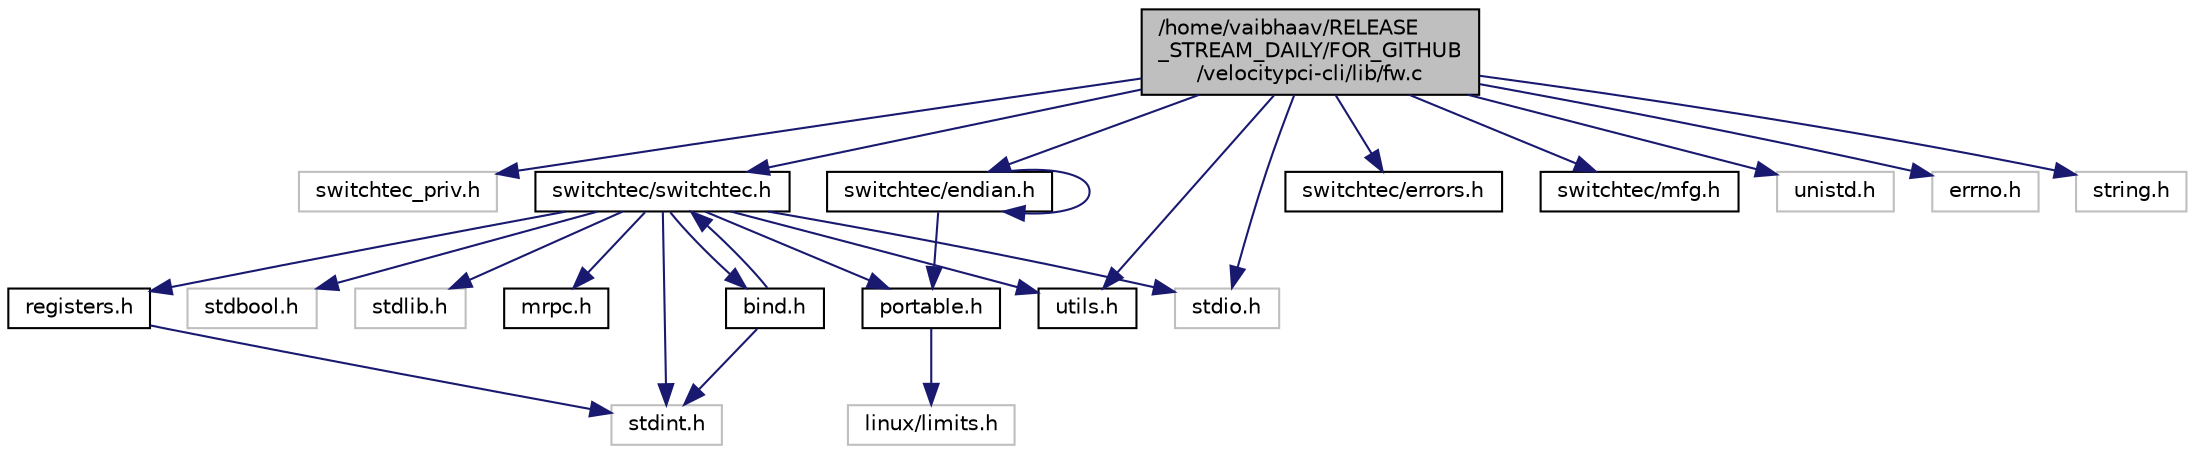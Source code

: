 digraph "/home/vaibhaav/RELEASE_STREAM_DAILY/FOR_GITHUB/velocitypci-cli/lib/fw.c"
{
 // LATEX_PDF_SIZE
  edge [fontname="Helvetica",fontsize="10",labelfontname="Helvetica",labelfontsize="10"];
  node [fontname="Helvetica",fontsize="10",shape=record];
  Node1 [label="/home/vaibhaav/RELEASE\l_STREAM_DAILY/FOR_GITHUB\l/velocitypci-cli/lib/fw.c",height=0.2,width=0.4,color="black", fillcolor="grey75", style="filled", fontcolor="black",tooltip="Switchtec core library functions for firmware operations."];
  Node1 -> Node2 [color="midnightblue",fontsize="10",style="solid",fontname="Helvetica"];
  Node2 [label="switchtec_priv.h",height=0.2,width=0.4,color="grey75", fillcolor="white", style="filled",tooltip=" "];
  Node1 -> Node3 [color="midnightblue",fontsize="10",style="solid",fontname="Helvetica"];
  Node3 [label="switchtec/switchtec.h",height=0.2,width=0.4,color="black", fillcolor="white", style="filled",URL="$switchtec_8h.html",tooltip="Main Switchtec header."];
  Node3 -> Node4 [color="midnightblue",fontsize="10",style="solid",fontname="Helvetica"];
  Node4 [label="mrpc.h",height=0.2,width=0.4,color="black", fillcolor="white", style="filled",URL="$mrpc_8h_source.html",tooltip=" "];
  Node3 -> Node5 [color="midnightblue",fontsize="10",style="solid",fontname="Helvetica"];
  Node5 [label="bind.h",height=0.2,width=0.4,color="black", fillcolor="white", style="filled",URL="$bind_8h_source.html",tooltip=" "];
  Node5 -> Node6 [color="midnightblue",fontsize="10",style="solid",fontname="Helvetica"];
  Node6 [label="stdint.h",height=0.2,width=0.4,color="grey75", fillcolor="white", style="filled",tooltip=" "];
  Node5 -> Node3 [color="midnightblue",fontsize="10",style="solid",fontname="Helvetica"];
  Node3 -> Node7 [color="midnightblue",fontsize="10",style="solid",fontname="Helvetica"];
  Node7 [label="portable.h",height=0.2,width=0.4,color="black", fillcolor="white", style="filled",URL="$portable_8h_source.html",tooltip=" "];
  Node7 -> Node8 [color="midnightblue",fontsize="10",style="solid",fontname="Helvetica"];
  Node8 [label="linux/limits.h",height=0.2,width=0.4,color="grey75", fillcolor="white", style="filled",tooltip=" "];
  Node3 -> Node9 [color="midnightblue",fontsize="10",style="solid",fontname="Helvetica"];
  Node9 [label="registers.h",height=0.2,width=0.4,color="black", fillcolor="white", style="filled",URL="$registers_8h_source.html",tooltip=" "];
  Node9 -> Node6 [color="midnightblue",fontsize="10",style="solid",fontname="Helvetica"];
  Node3 -> Node10 [color="midnightblue",fontsize="10",style="solid",fontname="Helvetica"];
  Node10 [label="utils.h",height=0.2,width=0.4,color="black", fillcolor="white", style="filled",URL="$utils_8h_source.html",tooltip=" "];
  Node3 -> Node11 [color="midnightblue",fontsize="10",style="solid",fontname="Helvetica"];
  Node11 [label="stdbool.h",height=0.2,width=0.4,color="grey75", fillcolor="white", style="filled",tooltip=" "];
  Node3 -> Node12 [color="midnightblue",fontsize="10",style="solid",fontname="Helvetica"];
  Node12 [label="stdlib.h",height=0.2,width=0.4,color="grey75", fillcolor="white", style="filled",tooltip=" "];
  Node3 -> Node6 [color="midnightblue",fontsize="10",style="solid",fontname="Helvetica"];
  Node3 -> Node13 [color="midnightblue",fontsize="10",style="solid",fontname="Helvetica"];
  Node13 [label="stdio.h",height=0.2,width=0.4,color="grey75", fillcolor="white", style="filled",tooltip=" "];
  Node1 -> Node14 [color="midnightblue",fontsize="10",style="solid",fontname="Helvetica"];
  Node14 [label="switchtec/errors.h",height=0.2,width=0.4,color="black", fillcolor="white", style="filled",URL="$errors_8h_source.html",tooltip=" "];
  Node1 -> Node15 [color="midnightblue",fontsize="10",style="solid",fontname="Helvetica"];
  Node15 [label="switchtec/endian.h",height=0.2,width=0.4,color="black", fillcolor="white", style="filled",URL="$endian_8h_source.html",tooltip=" "];
  Node15 -> Node7 [color="midnightblue",fontsize="10",style="solid",fontname="Helvetica"];
  Node15 -> Node15 [color="midnightblue",fontsize="10",style="solid",fontname="Helvetica"];
  Node1 -> Node10 [color="midnightblue",fontsize="10",style="solid",fontname="Helvetica"];
  Node1 -> Node16 [color="midnightblue",fontsize="10",style="solid",fontname="Helvetica"];
  Node16 [label="switchtec/mfg.h",height=0.2,width=0.4,color="black", fillcolor="white", style="filled",URL="$mfg_8h_source.html",tooltip=" "];
  Node1 -> Node17 [color="midnightblue",fontsize="10",style="solid",fontname="Helvetica"];
  Node17 [label="unistd.h",height=0.2,width=0.4,color="grey75", fillcolor="white", style="filled",tooltip=" "];
  Node1 -> Node18 [color="midnightblue",fontsize="10",style="solid",fontname="Helvetica"];
  Node18 [label="errno.h",height=0.2,width=0.4,color="grey75", fillcolor="white", style="filled",tooltip=" "];
  Node1 -> Node13 [color="midnightblue",fontsize="10",style="solid",fontname="Helvetica"];
  Node1 -> Node19 [color="midnightblue",fontsize="10",style="solid",fontname="Helvetica"];
  Node19 [label="string.h",height=0.2,width=0.4,color="grey75", fillcolor="white", style="filled",tooltip=" "];
}
